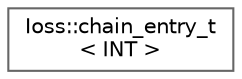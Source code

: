digraph "Graphical Class Hierarchy"
{
 // INTERACTIVE_SVG=YES
 // LATEX_PDF_SIZE
  bgcolor="transparent";
  edge [fontname=Helvetica,fontsize=10,labelfontname=Helvetica,labelfontsize=10];
  node [fontname=Helvetica,fontsize=10,shape=box,height=0.2,width=0.4];
  rankdir="LR";
  Node0 [id="Node000000",label="Ioss::chain_entry_t\l\< INT \>",height=0.2,width=0.4,color="grey40", fillcolor="white", style="filled",URL="$structIoss_1_1chain__entry__t.html",tooltip=" "];
}
